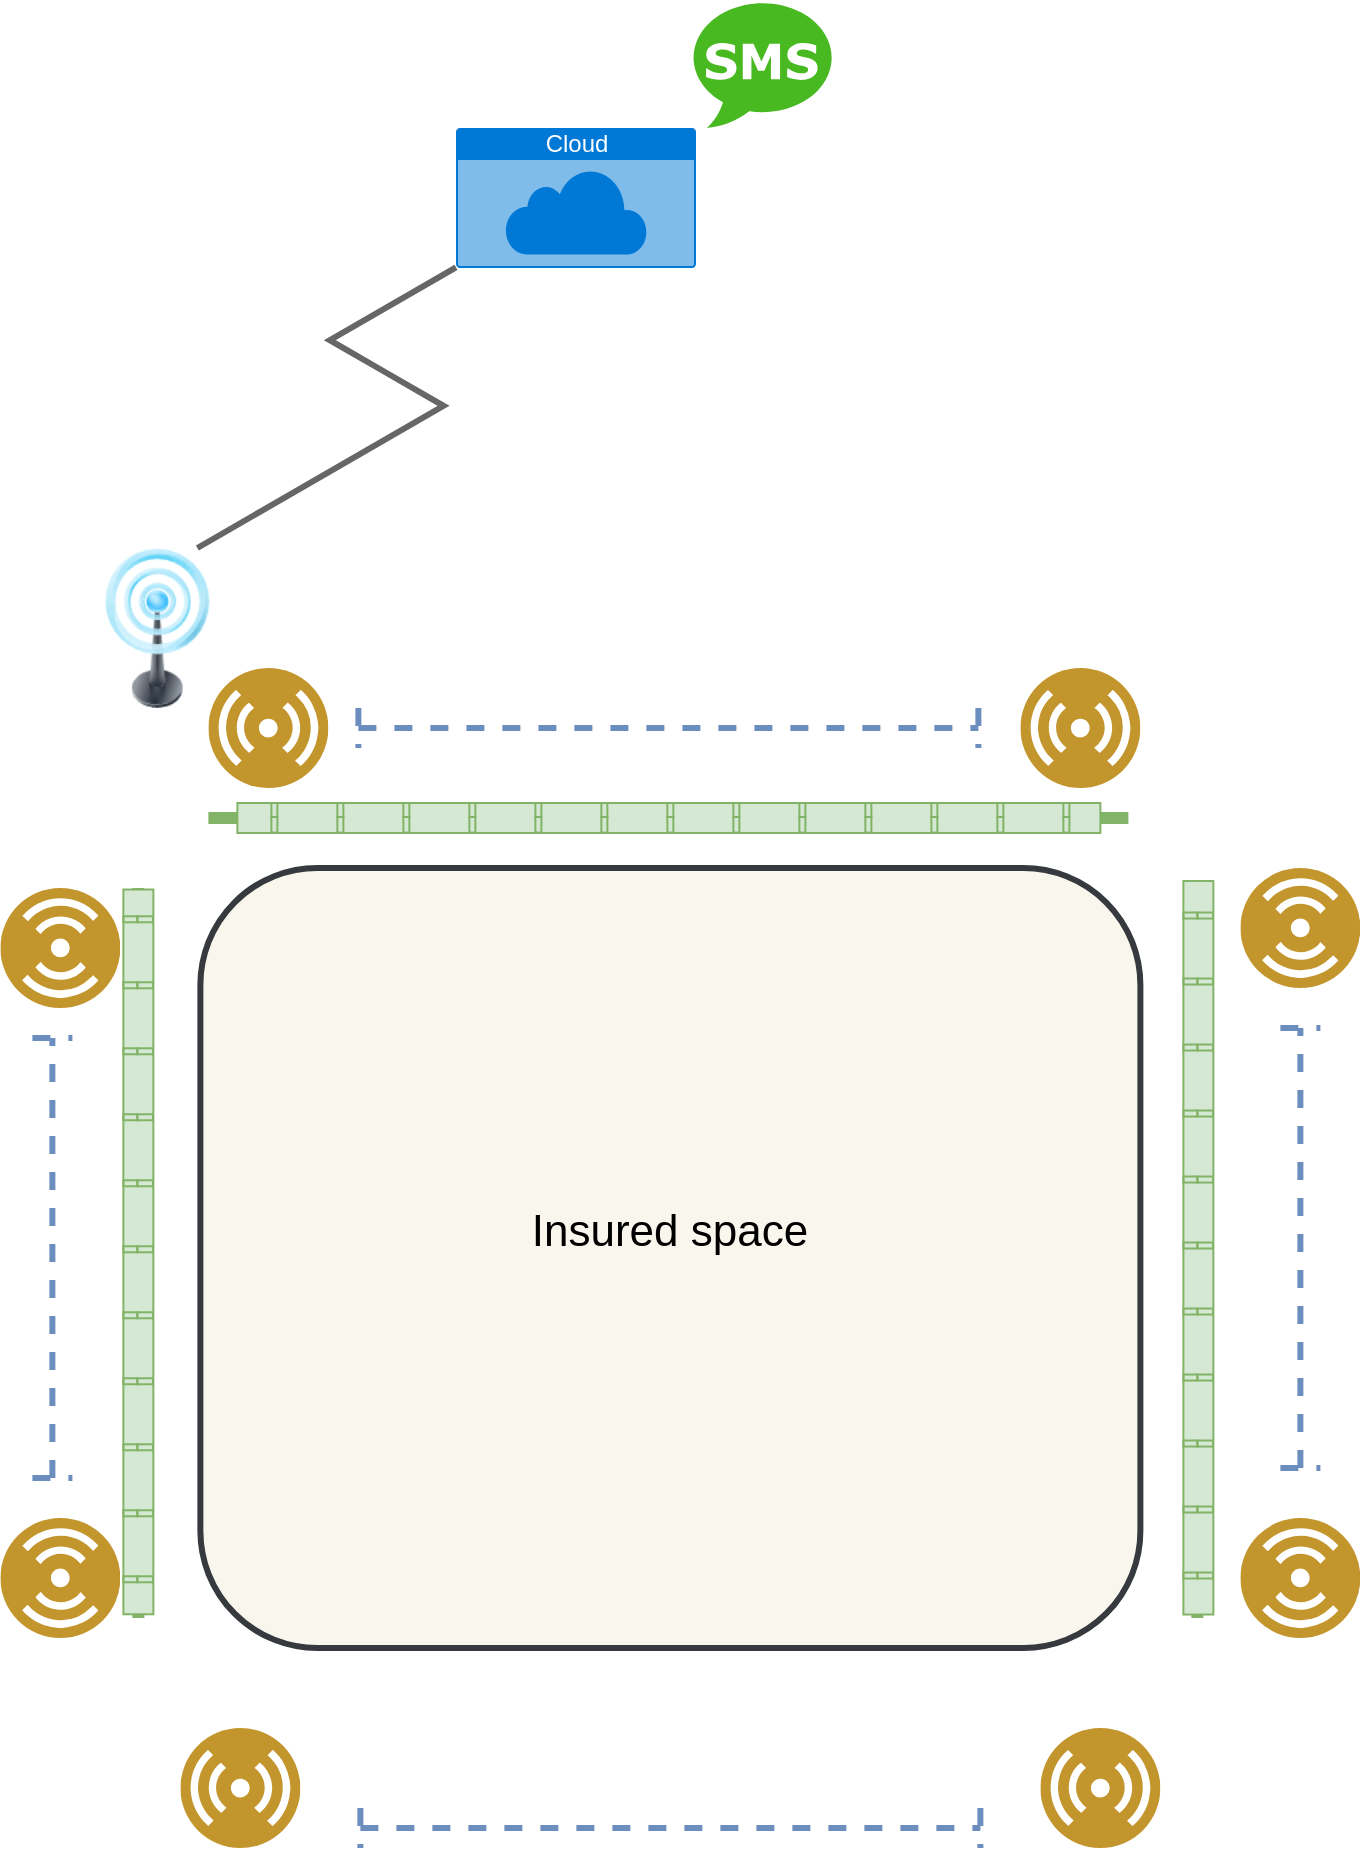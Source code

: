<mxfile version="18.2.0" type="github">
  <diagram id="HcpQ-mZ4xSk38Q2RM5bX" name="Page-1">
    <mxGraphModel dx="2828" dy="1582" grid="1" gridSize="10" guides="1" tooltips="1" connect="1" arrows="1" fold="1" page="1" pageScale="1" pageWidth="827" pageHeight="1169" math="0" shadow="0">
      <root>
        <mxCell id="0" />
        <mxCell id="1" parent="0" />
        <mxCell id="fnQYyfFnShneouija3rD-5" value="" style="shape=image;html=1;verticalAlign=top;verticalLabelPosition=bottom;labelBackgroundColor=#ffffff;imageAspect=0;aspect=fixed;image=https://cdn2.iconfinder.com/data/icons/circle-icons-1/64/countdown-128.png" vertex="1" parent="1">
          <mxGeometry x="126.19" y="460" width="70" height="70" as="geometry" />
        </mxCell>
        <mxCell id="fnQYyfFnShneouija3rD-6" value="" style="shape=image;html=1;verticalAlign=top;verticalLabelPosition=bottom;labelBackgroundColor=#ffffff;imageAspect=0;aspect=fixed;image=https://cdn2.iconfinder.com/data/icons/circle-icons-1/64/countdown-128.png" vertex="1" parent="1">
          <mxGeometry x="656.19" y="460" width="70" height="70" as="geometry" />
        </mxCell>
        <mxCell id="fnQYyfFnShneouija3rD-7" value="" style="shape=image;html=1;verticalAlign=top;verticalLabelPosition=bottom;labelBackgroundColor=#ffffff;imageAspect=0;aspect=fixed;image=https://cdn2.iconfinder.com/data/icons/circle-icons-1/64/countdown-128.png" vertex="1" parent="1">
          <mxGeometry x="126.19" y="895" width="70" height="70" as="geometry" />
        </mxCell>
        <mxCell id="fnQYyfFnShneouija3rD-8" value="" style="shape=image;html=1;verticalAlign=top;verticalLabelPosition=bottom;labelBackgroundColor=#ffffff;imageAspect=0;aspect=fixed;image=https://cdn2.iconfinder.com/data/icons/circle-icons-1/64/countdown-128.png" vertex="1" parent="1">
          <mxGeometry x="656.19" y="895" width="70" height="70" as="geometry" />
        </mxCell>
        <mxCell id="fnQYyfFnShneouija3rD-10" value="" style="endArrow=none;html=1;rounded=0;exitX=1;exitY=0.5;exitDx=0;exitDy=0;entryX=0;entryY=0.5;entryDx=0;entryDy=0;strokeWidth=6;fillColor=#d5e8d4;strokeColor=#82b366;startArrow=none;" edge="1" parent="1" source="fnQYyfFnShneouija3rD-40" target="fnQYyfFnShneouija3rD-6">
          <mxGeometry width="50" height="50" relative="1" as="geometry">
            <mxPoint x="402.19" y="760" as="sourcePoint" />
            <mxPoint x="452.19" y="710" as="targetPoint" />
          </mxGeometry>
        </mxCell>
        <mxCell id="fnQYyfFnShneouija3rD-11" value="" style="endArrow=none;html=1;rounded=0;entryX=0.5;entryY=1;entryDx=0;entryDy=0;exitX=0.5;exitY=0;exitDx=0;exitDy=0;strokeWidth=6;fillColor=#d5e8d4;strokeColor=#82b366;" edge="1" parent="1" source="fnQYyfFnShneouija3rD-7" target="fnQYyfFnShneouija3rD-5">
          <mxGeometry width="50" height="50" relative="1" as="geometry">
            <mxPoint x="402.19" y="900" as="sourcePoint" />
            <mxPoint x="452.19" y="850" as="targetPoint" />
          </mxGeometry>
        </mxCell>
        <mxCell id="fnQYyfFnShneouija3rD-12" value="" style="endArrow=none;html=1;rounded=0;entryX=0.5;entryY=1;entryDx=0;entryDy=0;exitX=0.5;exitY=0;exitDx=0;exitDy=0;strokeWidth=6;fillColor=#d5e8d4;strokeColor=#82b366;" edge="1" parent="1">
          <mxGeometry width="50" height="50" relative="1" as="geometry">
            <mxPoint x="690.69" y="895" as="sourcePoint" />
            <mxPoint x="690.69" y="530" as="targetPoint" />
          </mxGeometry>
        </mxCell>
        <mxCell id="fnQYyfFnShneouija3rD-17" value="" style="aspect=fixed;perimeter=ellipsePerimeter;html=1;align=center;shadow=0;dashed=0;fontColor=#4277BB;labelBackgroundColor=#ffffff;fontSize=12;spacingTop=3;image;image=img/lib/ibm/users/sensor.svg;rotation=90;" vertex="1" parent="1">
          <mxGeometry x="92.19" y="530" width="60" height="60" as="geometry" />
        </mxCell>
        <mxCell id="fnQYyfFnShneouija3rD-26" value="" style="shape=crossbar;whiteSpace=wrap;html=1;rounded=1;strokeWidth=3;fillColor=#dae8fc;strokeColor=#6c8ebf;dashed=1;" vertex="1" parent="1">
          <mxGeometry x="272.19" y="990" width="310" height="20" as="geometry" />
        </mxCell>
        <mxCell id="fnQYyfFnShneouija3rD-29" value="" style="shape=crossbar;whiteSpace=wrap;html=1;rounded=1;rotation=-90;strokeWidth=3;fillColor=#dae8fc;strokeColor=#6c8ebf;dashed=1;" vertex="1" parent="1">
          <mxGeometry x="8.19" y="705" width="220" height="20" as="geometry" />
        </mxCell>
        <mxCell id="fnQYyfFnShneouija3rD-31" value="" style="shape=crossbar;whiteSpace=wrap;html=1;rounded=1;rotation=-90;strokeWidth=3;fillColor=#dae8fc;strokeColor=#6c8ebf;dashed=1;" vertex="1" parent="1">
          <mxGeometry x="632.19" y="700" width="220" height="20" as="geometry" />
        </mxCell>
        <mxCell id="fnQYyfFnShneouija3rD-32" value="" style="shape=crossbar;whiteSpace=wrap;html=1;rounded=1;strokeWidth=3;fillColor=#dae8fc;strokeColor=#6c8ebf;dashed=1;" vertex="1" parent="1">
          <mxGeometry x="271.19" y="440" width="310" height="20" as="geometry" />
        </mxCell>
        <mxCell id="fnQYyfFnShneouija3rD-33" value="" style="shape=image;html=1;verticalAlign=top;verticalLabelPosition=bottom;labelBackgroundColor=#ffffff;imageAspect=0;aspect=fixed;image=https://cdn1.iconfinder.com/data/icons/nuvola2/128x128/apps/kcmpci.png;strokeWidth=3;" vertex="1" parent="1">
          <mxGeometry x="97.19" y="866" width="128" height="128" as="geometry" />
        </mxCell>
        <mxCell id="fnQYyfFnShneouija3rD-34" value="" style="shape=image;html=1;verticalAlign=top;verticalLabelPosition=bottom;labelBackgroundColor=#ffffff;imageAspect=0;aspect=fixed;image=https://cdn1.iconfinder.com/data/icons/nuvola2/128x128/apps/kcmpci.png;strokeWidth=3;" vertex="1" parent="1">
          <mxGeometry x="92.19" y="431" width="128" height="128" as="geometry" />
        </mxCell>
        <mxCell id="fnQYyfFnShneouija3rD-35" value="" style="shape=image;html=1;verticalAlign=top;verticalLabelPosition=bottom;labelBackgroundColor=#ffffff;imageAspect=0;aspect=fixed;image=https://cdn1.iconfinder.com/data/icons/nuvola2/128x128/apps/kcmpci.png;strokeWidth=3;" vertex="1" parent="1">
          <mxGeometry x="627.19" y="862" width="128" height="128" as="geometry" />
        </mxCell>
        <mxCell id="fnQYyfFnShneouija3rD-36" value="" style="shape=image;html=1;verticalAlign=top;verticalLabelPosition=bottom;labelBackgroundColor=#ffffff;imageAspect=0;aspect=fixed;image=https://cdn1.iconfinder.com/data/icons/nuvola2/128x128/apps/kcmpci.png;strokeWidth=3;" vertex="1" parent="1">
          <mxGeometry x="632.19" y="431" width="128" height="128" as="geometry" />
        </mxCell>
        <mxCell id="fnQYyfFnShneouija3rD-37" value="" style="strokeColor=#82b366;html=1;labelPosition=right;align=left;spacingLeft=15;shadow=0;dashed=0;outlineConnect=0;shape=mxgraph.rackGeneral.horCableDuct;rotation=-90;fillColor=#d5e8d4;" vertex="1" parent="1">
          <mxGeometry x="-20" y="704.45" width="362.38" height="15" as="geometry" />
        </mxCell>
        <mxCell id="fnQYyfFnShneouija3rD-38" value="" style="strokeColor=#82b366;html=1;labelPosition=right;align=left;spacingLeft=15;shadow=0;dashed=0;outlineConnect=0;shape=mxgraph.rackGeneral.horCableDuct;rotation=-90;fillColor=#d5e8d4;" vertex="1" parent="1">
          <mxGeometry x="507.82" y="702.38" width="366.75" height="15" as="geometry" />
        </mxCell>
        <mxCell id="fnQYyfFnShneouija3rD-40" value="" style="strokeColor=#82b366;html=1;labelPosition=right;align=left;spacingLeft=15;shadow=0;dashed=0;outlineConnect=0;shape=mxgraph.rackGeneral.horCableDuct;rotation=0;fillColor=#d5e8d4;" vertex="1" parent="1">
          <mxGeometry x="210.69" y="487.5" width="431.5" height="15" as="geometry" />
        </mxCell>
        <mxCell id="fnQYyfFnShneouija3rD-41" value="" style="endArrow=none;html=1;rounded=0;exitX=1;exitY=0.5;exitDx=0;exitDy=0;entryX=0;entryY=0.5;entryDx=0;entryDy=0;strokeWidth=6;fillColor=#d5e8d4;strokeColor=#82b366;" edge="1" parent="1" source="fnQYyfFnShneouija3rD-5" target="fnQYyfFnShneouija3rD-40">
          <mxGeometry width="50" height="50" relative="1" as="geometry">
            <mxPoint x="196.19" y="495" as="sourcePoint" />
            <mxPoint x="656.19" y="495" as="targetPoint" />
          </mxGeometry>
        </mxCell>
        <mxCell id="fnQYyfFnShneouija3rD-19" value="" style="aspect=fixed;perimeter=ellipsePerimeter;html=1;align=center;shadow=0;dashed=0;fontColor=#4277BB;labelBackgroundColor=#ffffff;fontSize=12;spacingTop=3;image;image=img/lib/ibm/users/sensor.svg;rotation=0;" vertex="1" parent="1">
          <mxGeometry x="196.19" y="420" width="60" height="60" as="geometry" />
        </mxCell>
        <mxCell id="fnQYyfFnShneouija3rD-20" value="" style="aspect=fixed;perimeter=ellipsePerimeter;html=1;align=center;shadow=0;dashed=0;fontColor=#4277BB;labelBackgroundColor=#ffffff;fontSize=12;spacingTop=3;image;image=img/lib/ibm/users/sensor.svg;rotation=0;" vertex="1" parent="1">
          <mxGeometry x="602.19" y="420" width="60" height="60" as="geometry" />
        </mxCell>
        <mxCell id="fnQYyfFnShneouija3rD-21" value="" style="aspect=fixed;perimeter=ellipsePerimeter;html=1;align=center;shadow=0;dashed=0;fontColor=#4277BB;labelBackgroundColor=#ffffff;fontSize=12;spacingTop=3;image;image=img/lib/ibm/users/sensor.svg;rotation=90;" vertex="1" parent="1">
          <mxGeometry x="712.19" y="520" width="60" height="60" as="geometry" />
        </mxCell>
        <mxCell id="fnQYyfFnShneouija3rD-22" value="" style="aspect=fixed;perimeter=ellipsePerimeter;html=1;align=center;shadow=0;dashed=0;fontColor=#4277BB;labelBackgroundColor=#ffffff;fontSize=12;spacingTop=3;image;image=img/lib/ibm/users/sensor.svg;rotation=90;" vertex="1" parent="1">
          <mxGeometry x="712.19" y="845" width="60" height="60" as="geometry" />
        </mxCell>
        <mxCell id="fnQYyfFnShneouija3rD-25" value="" style="aspect=fixed;perimeter=ellipsePerimeter;html=1;align=center;shadow=0;dashed=0;fontColor=#4277BB;labelBackgroundColor=#ffffff;fontSize=12;spacingTop=3;image;image=img/lib/ibm/users/sensor.svg;rotation=0;" vertex="1" parent="1">
          <mxGeometry x="612.19" y="950" width="60" height="60" as="geometry" />
        </mxCell>
        <mxCell id="fnQYyfFnShneouija3rD-24" value="" style="aspect=fixed;perimeter=ellipsePerimeter;html=1;align=center;shadow=0;dashed=0;fontColor=#4277BB;labelBackgroundColor=#ffffff;fontSize=12;spacingTop=3;image;image=img/lib/ibm/users/sensor.svg;rotation=0;" vertex="1" parent="1">
          <mxGeometry x="182.19" y="950" width="60" height="60" as="geometry" />
        </mxCell>
        <mxCell id="fnQYyfFnShneouija3rD-18" value="" style="aspect=fixed;perimeter=ellipsePerimeter;html=1;align=center;shadow=0;dashed=0;fontColor=#4277BB;labelBackgroundColor=#ffffff;fontSize=12;spacingTop=3;image;image=img/lib/ibm/users/sensor.svg;rotation=90;" vertex="1" parent="1">
          <mxGeometry x="92.19" y="845" width="60" height="60" as="geometry" />
        </mxCell>
        <mxCell id="fnQYyfFnShneouija3rD-42" value="&lt;div style=&quot;font-size: 22px;&quot;&gt;&lt;font style=&quot;font-size: 22px;&quot;&gt;Insured space&lt;/font&gt;&lt;/div&gt;&lt;div style=&quot;font-size: 22px;&quot;&gt;&lt;br&gt;&lt;/div&gt;" style="rounded=1;whiteSpace=wrap;html=1;strokeWidth=3;fillColor=#f9f7ed;strokeColor=#36393d;" vertex="1" parent="1">
          <mxGeometry x="192.19" y="520" width="470" height="390" as="geometry" />
        </mxCell>
        <mxCell id="fnQYyfFnShneouija3rD-43" value="Cloud" style="html=1;strokeColor=none;fillColor=#0079D6;labelPosition=center;verticalLabelPosition=middle;verticalAlign=top;align=center;fontSize=12;outlineConnect=0;spacingTop=-6;fontColor=#FFFFFF;sketch=0;shape=mxgraph.sitemap.cloud;dashed=1;" vertex="1" parent="1">
          <mxGeometry x="320" y="150" width="120" height="70" as="geometry" />
        </mxCell>
        <mxCell id="fnQYyfFnShneouija3rD-46" value="" style="image;html=1;image=img/lib/clip_art/telecommunication/Signal_tower_on_128x128.png;dashed=1;strokeWidth=3;" vertex="1" parent="1">
          <mxGeometry x="130.69" y="360" width="80" height="80" as="geometry" />
        </mxCell>
        <mxCell id="fnQYyfFnShneouija3rD-50" value="" style="edgeStyle=isometricEdgeStyle;endArrow=none;html=1;rounded=0;strokeWidth=3;exitX=0.75;exitY=0;exitDx=0;exitDy=0;fillColor=#f5f5f5;strokeColor=#666666;" edge="1" parent="1" source="fnQYyfFnShneouija3rD-46" target="fnQYyfFnShneouija3rD-43">
          <mxGeometry width="50" height="100" relative="1" as="geometry">
            <mxPoint x="180" y="270" as="sourcePoint" />
            <mxPoint x="230" y="170" as="targetPoint" />
          </mxGeometry>
        </mxCell>
        <mxCell id="fnQYyfFnShneouija3rD-52" value="" style="dashed=0;outlineConnect=0;html=1;align=center;labelPosition=center;verticalLabelPosition=bottom;verticalAlign=top;shape=mxgraph.weblogos.sms;fillColor=#48B921;strokeColor=none;fontSize=22;" vertex="1" parent="1">
          <mxGeometry x="438.62" y="86" width="69.2" height="64" as="geometry" />
        </mxCell>
        <mxCell id="fnQYyfFnShneouija3rD-55" value="" style="shape=image;html=1;verticalAlign=top;verticalLabelPosition=bottom;labelBackgroundColor=#ffffff;imageAspect=0;aspect=fixed;image=https://cdn1.iconfinder.com/data/icons/ios-11-glyphs/30/sms-128.png;dashed=1;fontSize=22;strokeWidth=3;" vertex="1" parent="1">
          <mxGeometry x="520" y="86" width="70" height="70" as="geometry" />
        </mxCell>
      </root>
    </mxGraphModel>
  </diagram>
</mxfile>
